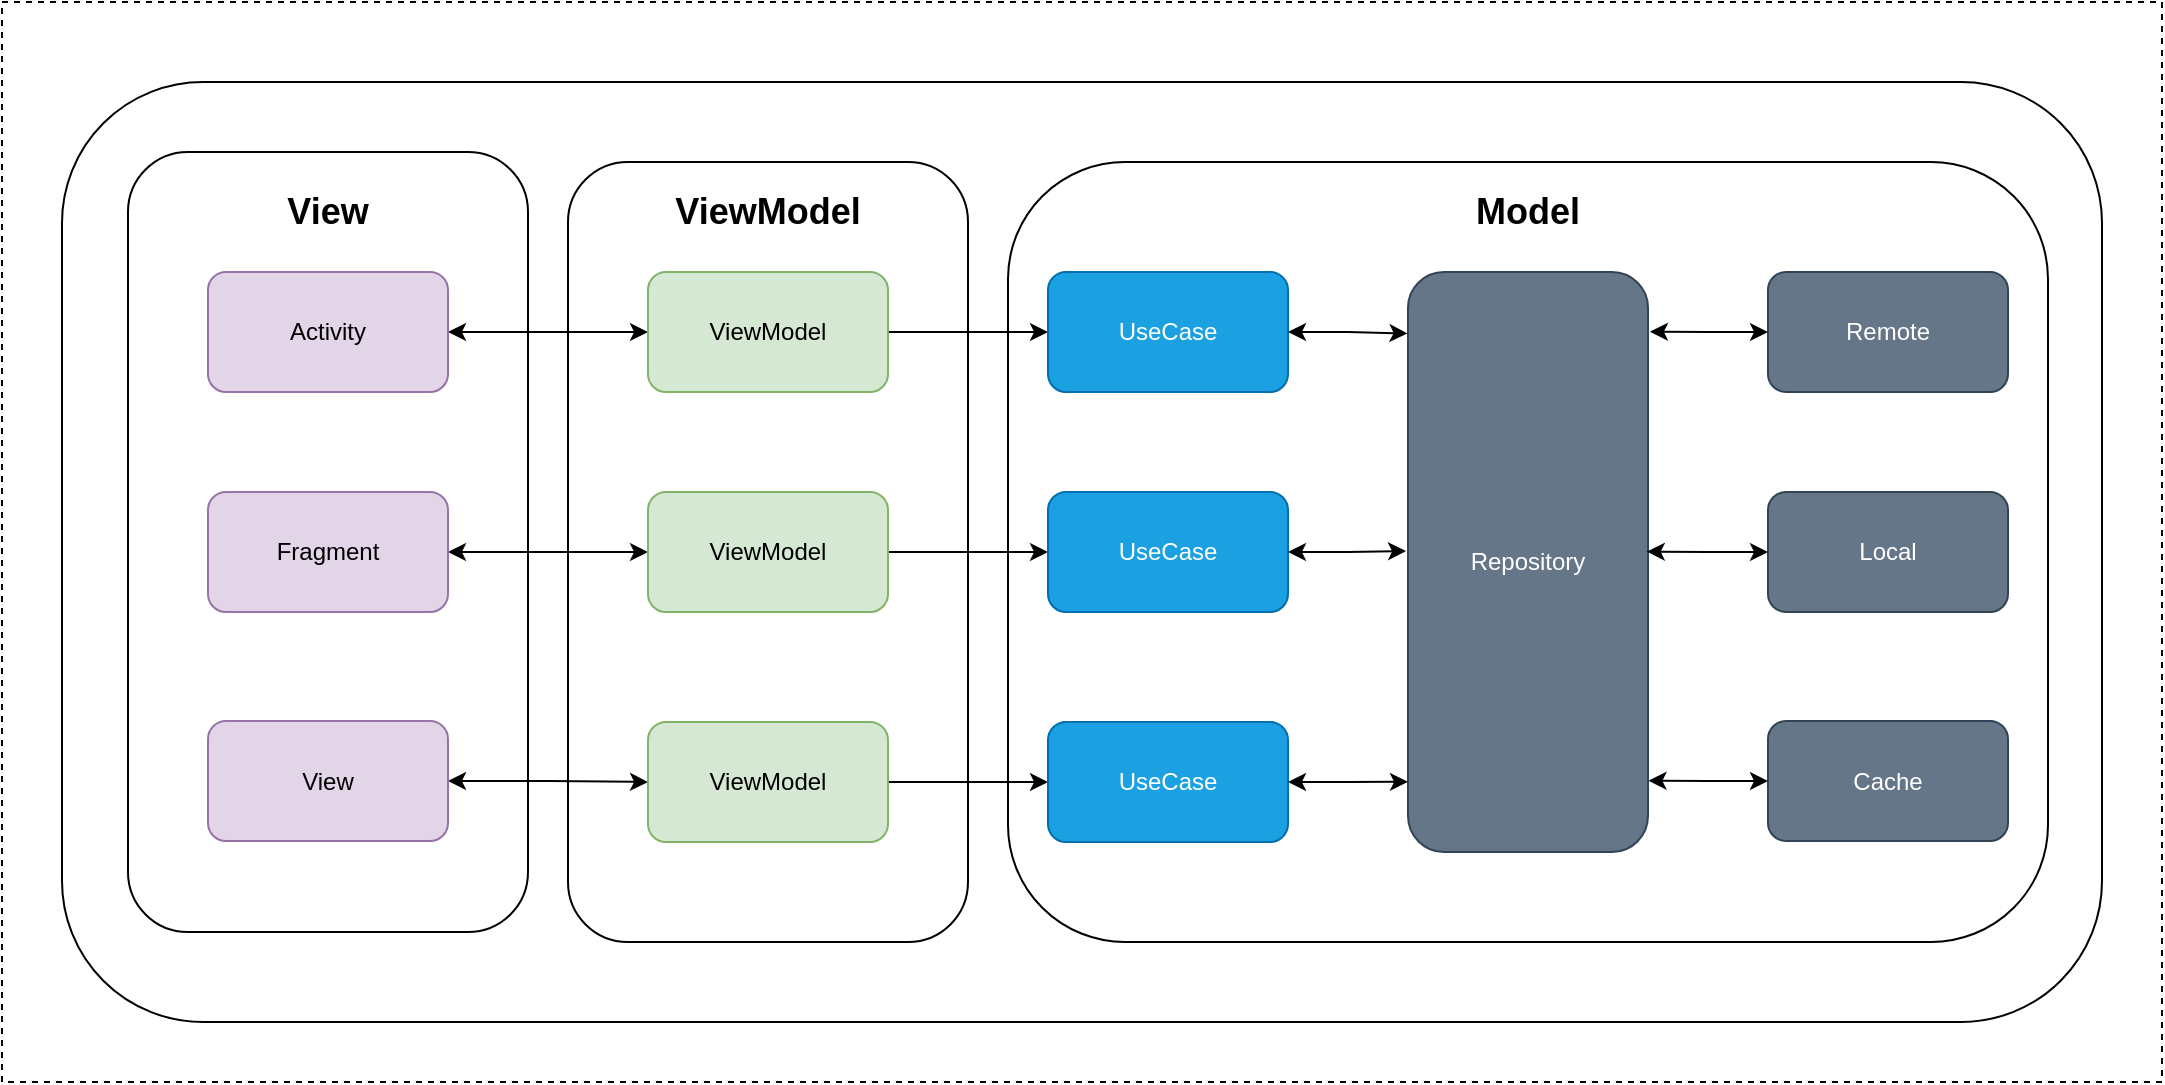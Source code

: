 <mxfile version="24.7.12">
  <diagram name="Página-1" id="Pe-gqurT4FuyS-C2Enov">
    <mxGraphModel dx="2210" dy="721" grid="1" gridSize="10" guides="1" tooltips="1" connect="1" arrows="1" fold="1" page="1" pageScale="1" pageWidth="827" pageHeight="1169" math="0" shadow="0">
      <root>
        <mxCell id="0" />
        <mxCell id="1" parent="0" />
        <mxCell id="4KLCdcsEvE62f66AvS_a-39" value="" style="rounded=0;whiteSpace=wrap;html=1;dashed=1;" vertex="1" parent="1">
          <mxGeometry x="-223" y="195" width="1080" height="540" as="geometry" />
        </mxCell>
        <mxCell id="4KLCdcsEvE62f66AvS_a-38" value="" style="rounded=1;whiteSpace=wrap;html=1;" vertex="1" parent="1">
          <mxGeometry x="-193" y="235" width="1020" height="470" as="geometry" />
        </mxCell>
        <mxCell id="4KLCdcsEvE62f66AvS_a-16" value="" style="rounded=1;whiteSpace=wrap;html=1;" vertex="1" parent="1">
          <mxGeometry x="280" y="275" width="520" height="390" as="geometry" />
        </mxCell>
        <mxCell id="4KLCdcsEvE62f66AvS_a-15" value="" style="rounded=1;whiteSpace=wrap;html=1;" vertex="1" parent="1">
          <mxGeometry x="60" y="275" width="200" height="390" as="geometry" />
        </mxCell>
        <mxCell id="4KLCdcsEvE62f66AvS_a-14" value="" style="rounded=1;whiteSpace=wrap;html=1;" vertex="1" parent="1">
          <mxGeometry x="-160" y="270" width="200" height="390" as="geometry" />
        </mxCell>
        <mxCell id="4KLCdcsEvE62f66AvS_a-20" style="edgeStyle=orthogonalEdgeStyle;rounded=0;orthogonalLoop=1;jettySize=auto;html=1;exitX=1;exitY=0.5;exitDx=0;exitDy=0;entryX=0;entryY=0.5;entryDx=0;entryDy=0;startArrow=classic;startFill=1;" edge="1" parent="1" source="4KLCdcsEvE62f66AvS_a-1" target="4KLCdcsEvE62f66AvS_a-4">
          <mxGeometry relative="1" as="geometry" />
        </mxCell>
        <mxCell id="4KLCdcsEvE62f66AvS_a-1" value="Activity" style="rounded=1;whiteSpace=wrap;html=1;fillColor=#e1d5e7;strokeColor=#9673a6;" vertex="1" parent="1">
          <mxGeometry x="-120" y="330" width="120" height="60" as="geometry" />
        </mxCell>
        <mxCell id="4KLCdcsEvE62f66AvS_a-21" style="edgeStyle=orthogonalEdgeStyle;rounded=0;orthogonalLoop=1;jettySize=auto;html=1;exitX=1;exitY=0.5;exitDx=0;exitDy=0;entryX=0;entryY=0.5;entryDx=0;entryDy=0;startArrow=classic;startFill=1;" edge="1" parent="1" source="4KLCdcsEvE62f66AvS_a-2" target="4KLCdcsEvE62f66AvS_a-5">
          <mxGeometry relative="1" as="geometry" />
        </mxCell>
        <mxCell id="4KLCdcsEvE62f66AvS_a-2" value="Fragment" style="rounded=1;whiteSpace=wrap;html=1;fillColor=#e1d5e7;strokeColor=#9673a6;" vertex="1" parent="1">
          <mxGeometry x="-120" y="440" width="120" height="60" as="geometry" />
        </mxCell>
        <mxCell id="4KLCdcsEvE62f66AvS_a-22" style="edgeStyle=orthogonalEdgeStyle;rounded=0;orthogonalLoop=1;jettySize=auto;html=1;exitX=1;exitY=0.5;exitDx=0;exitDy=0;entryX=0;entryY=0.5;entryDx=0;entryDy=0;startArrow=classic;startFill=1;" edge="1" parent="1" source="4KLCdcsEvE62f66AvS_a-3" target="4KLCdcsEvE62f66AvS_a-6">
          <mxGeometry relative="1" as="geometry" />
        </mxCell>
        <mxCell id="4KLCdcsEvE62f66AvS_a-3" value="View" style="rounded=1;whiteSpace=wrap;html=1;fillColor=#e1d5e7;strokeColor=#9673a6;" vertex="1" parent="1">
          <mxGeometry x="-120" y="554.5" width="120" height="60" as="geometry" />
        </mxCell>
        <mxCell id="4KLCdcsEvE62f66AvS_a-23" style="edgeStyle=orthogonalEdgeStyle;rounded=0;orthogonalLoop=1;jettySize=auto;html=1;exitX=1;exitY=0.5;exitDx=0;exitDy=0;" edge="1" parent="1" source="4KLCdcsEvE62f66AvS_a-4" target="4KLCdcsEvE62f66AvS_a-7">
          <mxGeometry relative="1" as="geometry" />
        </mxCell>
        <mxCell id="4KLCdcsEvE62f66AvS_a-4" value="ViewModel" style="rounded=1;whiteSpace=wrap;html=1;fillColor=#d5e8d4;strokeColor=#82b366;" vertex="1" parent="1">
          <mxGeometry x="100" y="330" width="120" height="60" as="geometry" />
        </mxCell>
        <mxCell id="4KLCdcsEvE62f66AvS_a-24" style="edgeStyle=orthogonalEdgeStyle;rounded=0;orthogonalLoop=1;jettySize=auto;html=1;exitX=1;exitY=0.5;exitDx=0;exitDy=0;" edge="1" parent="1" source="4KLCdcsEvE62f66AvS_a-5" target="4KLCdcsEvE62f66AvS_a-8">
          <mxGeometry relative="1" as="geometry" />
        </mxCell>
        <mxCell id="4KLCdcsEvE62f66AvS_a-5" value="ViewModel" style="rounded=1;whiteSpace=wrap;html=1;fillColor=#d5e8d4;strokeColor=#82b366;" vertex="1" parent="1">
          <mxGeometry x="100" y="440" width="120" height="60" as="geometry" />
        </mxCell>
        <mxCell id="4KLCdcsEvE62f66AvS_a-25" style="edgeStyle=orthogonalEdgeStyle;rounded=0;orthogonalLoop=1;jettySize=auto;html=1;exitX=1;exitY=0.5;exitDx=0;exitDy=0;" edge="1" parent="1" source="4KLCdcsEvE62f66AvS_a-6" target="4KLCdcsEvE62f66AvS_a-9">
          <mxGeometry relative="1" as="geometry" />
        </mxCell>
        <mxCell id="4KLCdcsEvE62f66AvS_a-6" value="ViewModel" style="rounded=1;whiteSpace=wrap;html=1;fillColor=#d5e8d4;strokeColor=#82b366;" vertex="1" parent="1">
          <mxGeometry x="100" y="555" width="120" height="60" as="geometry" />
        </mxCell>
        <mxCell id="4KLCdcsEvE62f66AvS_a-7" value="UseCase" style="rounded=1;whiteSpace=wrap;html=1;fillColor=#1ba1e2;strokeColor=#006EAF;fontColor=#ffffff;" vertex="1" parent="1">
          <mxGeometry x="300" y="330" width="120" height="60" as="geometry" />
        </mxCell>
        <mxCell id="4KLCdcsEvE62f66AvS_a-8" value="UseCase" style="rounded=1;whiteSpace=wrap;html=1;fillColor=#1ba1e2;strokeColor=#006EAF;fontColor=#ffffff;" vertex="1" parent="1">
          <mxGeometry x="300" y="440" width="120" height="60" as="geometry" />
        </mxCell>
        <mxCell id="4KLCdcsEvE62f66AvS_a-9" value="UseCase" style="rounded=1;whiteSpace=wrap;html=1;fillColor=#1ba1e2;strokeColor=#006EAF;fontColor=#ffffff;" vertex="1" parent="1">
          <mxGeometry x="300" y="555" width="120" height="60" as="geometry" />
        </mxCell>
        <mxCell id="4KLCdcsEvE62f66AvS_a-10" value="Repository" style="rounded=1;whiteSpace=wrap;html=1;fillColor=#647687;strokeColor=#314354;fontColor=#ffffff;" vertex="1" parent="1">
          <mxGeometry x="480" y="330" width="120" height="290" as="geometry" />
        </mxCell>
        <mxCell id="4KLCdcsEvE62f66AvS_a-11" value="Remote" style="rounded=1;whiteSpace=wrap;html=1;fillColor=#647687;strokeColor=#314354;fontColor=#ffffff;" vertex="1" parent="1">
          <mxGeometry x="660" y="330" width="120" height="60" as="geometry" />
        </mxCell>
        <mxCell id="4KLCdcsEvE62f66AvS_a-12" value="Local" style="rounded=1;whiteSpace=wrap;html=1;fillColor=#647687;strokeColor=#314354;fontColor=#ffffff;" vertex="1" parent="1">
          <mxGeometry x="660" y="440" width="120" height="60" as="geometry" />
        </mxCell>
        <mxCell id="4KLCdcsEvE62f66AvS_a-13" value="Cache" style="rounded=1;whiteSpace=wrap;html=1;fillColor=#647687;strokeColor=#314354;fontColor=#ffffff;" vertex="1" parent="1">
          <mxGeometry x="660" y="554.5" width="120" height="60" as="geometry" />
        </mxCell>
        <mxCell id="4KLCdcsEvE62f66AvS_a-17" value="&lt;font style=&quot;font-size: 18px;&quot;&gt;&lt;b&gt;View&lt;/b&gt;&lt;/font&gt;" style="text;html=1;align=center;verticalAlign=middle;whiteSpace=wrap;rounded=0;" vertex="1" parent="1">
          <mxGeometry x="-90" y="285" width="60" height="30" as="geometry" />
        </mxCell>
        <mxCell id="4KLCdcsEvE62f66AvS_a-18" value="&lt;font style=&quot;font-size: 18px;&quot;&gt;&lt;b&gt;ViewModel&lt;/b&gt;&lt;/font&gt;" style="text;html=1;align=center;verticalAlign=middle;whiteSpace=wrap;rounded=0;" vertex="1" parent="1">
          <mxGeometry x="130" y="285" width="60" height="30" as="geometry" />
        </mxCell>
        <mxCell id="4KLCdcsEvE62f66AvS_a-19" value="&lt;font style=&quot;font-size: 18px;&quot;&gt;&lt;b&gt;Model&lt;/b&gt;&lt;/font&gt;" style="text;html=1;align=center;verticalAlign=middle;whiteSpace=wrap;rounded=0;" vertex="1" parent="1">
          <mxGeometry x="510" y="285" width="60" height="30" as="geometry" />
        </mxCell>
        <mxCell id="4KLCdcsEvE62f66AvS_a-28" style="edgeStyle=orthogonalEdgeStyle;rounded=0;orthogonalLoop=1;jettySize=auto;html=1;exitX=1;exitY=0.5;exitDx=0;exitDy=0;entryX=0;entryY=0.879;entryDx=0;entryDy=0;entryPerimeter=0;startArrow=classic;startFill=1;" edge="1" parent="1" source="4KLCdcsEvE62f66AvS_a-9" target="4KLCdcsEvE62f66AvS_a-10">
          <mxGeometry relative="1" as="geometry" />
        </mxCell>
        <mxCell id="4KLCdcsEvE62f66AvS_a-30" style="edgeStyle=orthogonalEdgeStyle;rounded=0;orthogonalLoop=1;jettySize=auto;html=1;exitX=1;exitY=0.5;exitDx=0;exitDy=0;entryX=-0.002;entryY=0.106;entryDx=0;entryDy=0;entryPerimeter=0;startArrow=classic;startFill=1;" edge="1" parent="1" source="4KLCdcsEvE62f66AvS_a-7" target="4KLCdcsEvE62f66AvS_a-10">
          <mxGeometry relative="1" as="geometry" />
        </mxCell>
        <mxCell id="4KLCdcsEvE62f66AvS_a-33" style="edgeStyle=orthogonalEdgeStyle;rounded=0;orthogonalLoop=1;jettySize=auto;html=1;exitX=1;exitY=0.5;exitDx=0;exitDy=0;entryX=-0.008;entryY=0.481;entryDx=0;entryDy=0;entryPerimeter=0;startArrow=classic;startFill=1;" edge="1" parent="1" source="4KLCdcsEvE62f66AvS_a-8" target="4KLCdcsEvE62f66AvS_a-10">
          <mxGeometry relative="1" as="geometry" />
        </mxCell>
        <mxCell id="4KLCdcsEvE62f66AvS_a-34" style="edgeStyle=orthogonalEdgeStyle;rounded=0;orthogonalLoop=1;jettySize=auto;html=1;exitX=0;exitY=0.5;exitDx=0;exitDy=0;entryX=1.008;entryY=0.103;entryDx=0;entryDy=0;entryPerimeter=0;startArrow=classic;startFill=1;" edge="1" parent="1" source="4KLCdcsEvE62f66AvS_a-11" target="4KLCdcsEvE62f66AvS_a-10">
          <mxGeometry relative="1" as="geometry" />
        </mxCell>
        <mxCell id="4KLCdcsEvE62f66AvS_a-35" style="edgeStyle=orthogonalEdgeStyle;rounded=0;orthogonalLoop=1;jettySize=auto;html=1;exitX=0;exitY=0.5;exitDx=0;exitDy=0;entryX=0.995;entryY=0.482;entryDx=0;entryDy=0;entryPerimeter=0;startArrow=classic;startFill=1;" edge="1" parent="1" source="4KLCdcsEvE62f66AvS_a-12" target="4KLCdcsEvE62f66AvS_a-10">
          <mxGeometry relative="1" as="geometry" />
        </mxCell>
        <mxCell id="4KLCdcsEvE62f66AvS_a-37" style="edgeStyle=orthogonalEdgeStyle;rounded=0;orthogonalLoop=1;jettySize=auto;html=1;exitX=0;exitY=0.5;exitDx=0;exitDy=0;entryX=1.002;entryY=0.877;entryDx=0;entryDy=0;entryPerimeter=0;startArrow=classic;startFill=1;" edge="1" parent="1" source="4KLCdcsEvE62f66AvS_a-13" target="4KLCdcsEvE62f66AvS_a-10">
          <mxGeometry relative="1" as="geometry" />
        </mxCell>
      </root>
    </mxGraphModel>
  </diagram>
</mxfile>

